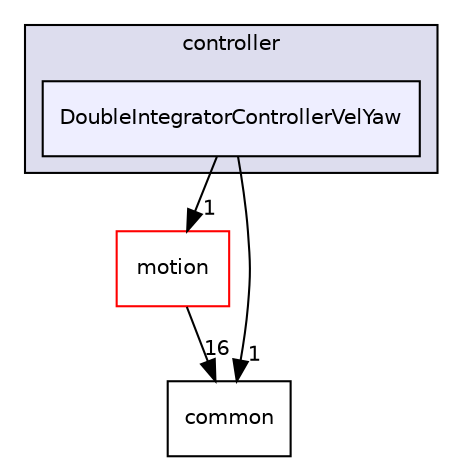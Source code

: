 digraph "/root/scrimmage/scrimmage/include/scrimmage/plugins/controller/DoubleIntegratorControllerVelYaw" {
  compound=true
  node [ fontsize="10", fontname="Helvetica"];
  edge [ labelfontsize="10", labelfontname="Helvetica"];
  subgraph clusterdir_da9620d34cca5c42773312c818662e06 {
    graph [ bgcolor="#ddddee", pencolor="black", label="controller" fontname="Helvetica", fontsize="10", URL="dir_da9620d34cca5c42773312c818662e06.html"]
  dir_f0c2be0f10df1659c52d8b6b7734537a [shape=box, label="DoubleIntegratorControllerVelYaw", style="filled", fillcolor="#eeeeff", pencolor="black", URL="dir_f0c2be0f10df1659c52d8b6b7734537a.html"];
  }
  dir_accb3fd3c749527533ae278fdffb4d13 [shape=box label="motion" fillcolor="white" style="filled" color="red" URL="dir_accb3fd3c749527533ae278fdffb4d13.html"];
  dir_edb592701dc45cc21f3d1cc2e72efe9a [shape=box label="common" URL="dir_edb592701dc45cc21f3d1cc2e72efe9a.html"];
  dir_f0c2be0f10df1659c52d8b6b7734537a->dir_accb3fd3c749527533ae278fdffb4d13 [headlabel="1", labeldistance=1.5 headhref="dir_000061_000107.html"];
  dir_f0c2be0f10df1659c52d8b6b7734537a->dir_edb592701dc45cc21f3d1cc2e72efe9a [headlabel="1", labeldistance=1.5 headhref="dir_000061_000007.html"];
  dir_accb3fd3c749527533ae278fdffb4d13->dir_edb592701dc45cc21f3d1cc2e72efe9a [headlabel="16", labeldistance=1.5 headhref="dir_000107_000007.html"];
}
